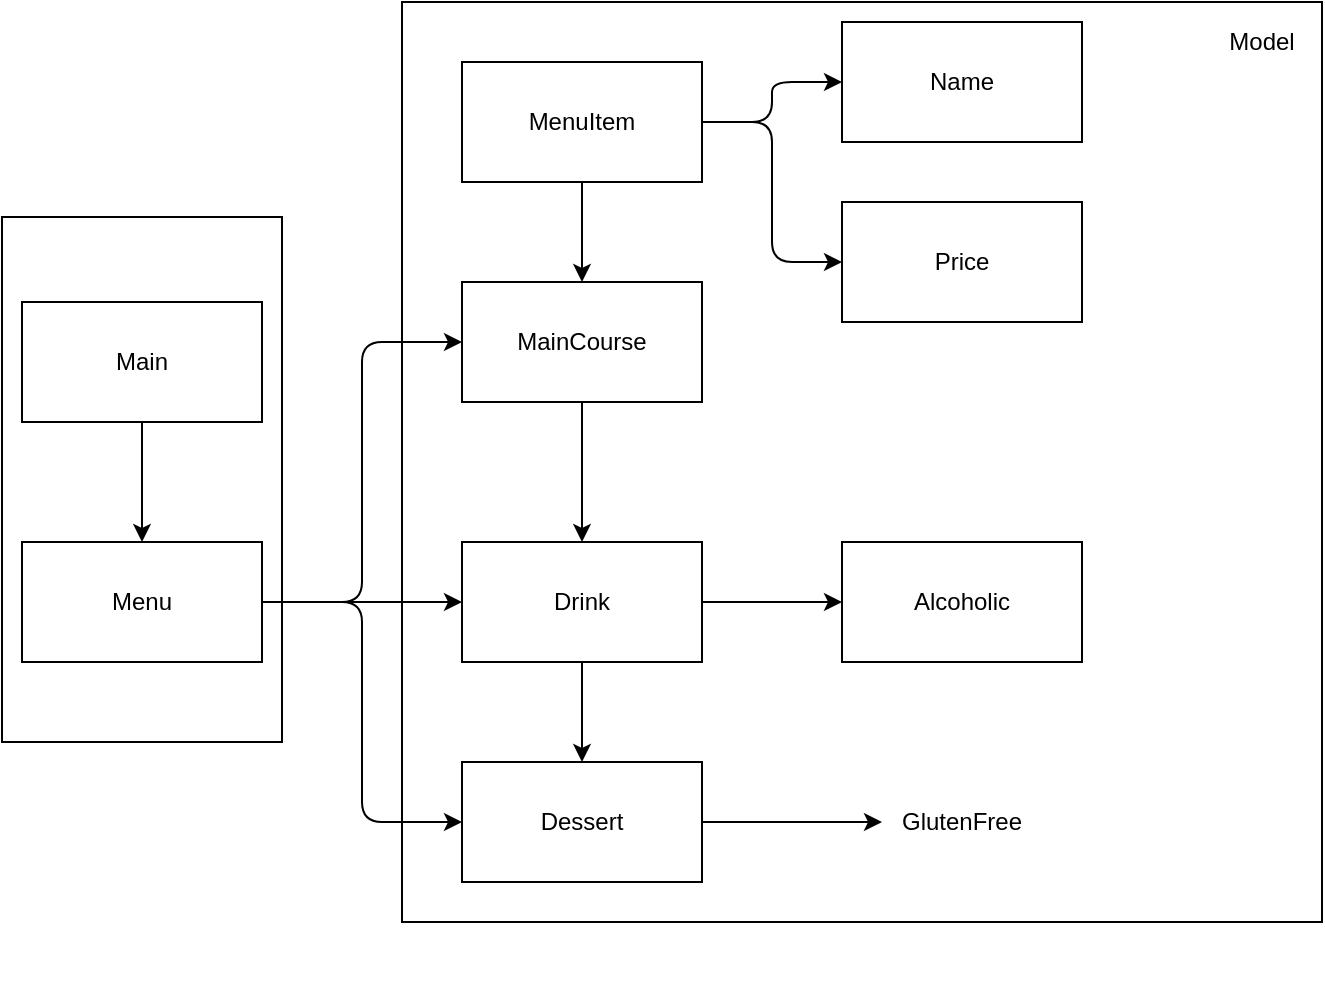 <mxfile version="14.4.3" type="github"><diagram id="-Z8bIJTiFb0p_UI_cMPm" name="Page-1"><mxGraphModel dx="477" dy="450" grid="1" gridSize="10" guides="1" tooltips="1" connect="1" arrows="1" fold="1" page="1" pageScale="1" pageWidth="827" pageHeight="1169" math="0" shadow="0"><root><mxCell id="0"/><mxCell id="1" parent="0"/><mxCell id="WA8TjEvez2WG6Y-DtgeP-4" value="" style="group" parent="1" vertex="1" connectable="0"><mxGeometry x="50" y="150" width="191.25" height="250" as="geometry"/></mxCell><mxCell id="WA8TjEvez2WG6Y-DtgeP-29" value="" style="rounded=0;whiteSpace=wrap;html=1;sketch=0;rotation=90;" parent="WA8TjEvez2WG6Y-DtgeP-4" vertex="1"><mxGeometry x="-71.25" y="18.75" width="262.5" height="140" as="geometry"/></mxCell><mxCell id="WA8TjEvez2WG6Y-DtgeP-3" style="edgeStyle=orthogonalEdgeStyle;curved=0;rounded=1;sketch=0;orthogonalLoop=1;jettySize=auto;html=1;entryX=0.5;entryY=0;entryDx=0;entryDy=0;" parent="WA8TjEvez2WG6Y-DtgeP-4" source="WA8TjEvez2WG6Y-DtgeP-1" target="WA8TjEvez2WG6Y-DtgeP-2" edge="1"><mxGeometry relative="1" as="geometry"/></mxCell><mxCell id="WA8TjEvez2WG6Y-DtgeP-2" value="Menu" style="rounded=0;whiteSpace=wrap;html=1;sketch=0;" parent="WA8TjEvez2WG6Y-DtgeP-4" vertex="1"><mxGeometry y="120" width="120" height="60" as="geometry"/></mxCell><mxCell id="WA8TjEvez2WG6Y-DtgeP-1" value="Main" style="rounded=0;whiteSpace=wrap;html=1;sketch=0;" parent="WA8TjEvez2WG6Y-DtgeP-4" vertex="1"><mxGeometry width="120" height="60" as="geometry"/></mxCell><mxCell id="WA8TjEvez2WG6Y-DtgeP-24" value="" style="group" parent="1" vertex="1" connectable="0"><mxGeometry x="270" y="10" width="430" height="480" as="geometry"/></mxCell><mxCell id="WA8TjEvez2WG6Y-DtgeP-25" value="" style="whiteSpace=wrap;html=1;aspect=fixed;rounded=0;sketch=0;" parent="WA8TjEvez2WG6Y-DtgeP-24" vertex="1"><mxGeometry x="-30" y="-10" width="460" height="460" as="geometry"/></mxCell><mxCell id="WA8TjEvez2WG6Y-DtgeP-32" style="edgeStyle=orthogonalEdgeStyle;curved=0;rounded=1;sketch=0;orthogonalLoop=1;jettySize=auto;html=1;" parent="WA8TjEvez2WG6Y-DtgeP-24" source="WA8TjEvez2WG6Y-DtgeP-5" edge="1"><mxGeometry relative="1" as="geometry"><mxPoint x="210" y="400" as="targetPoint"/></mxGeometry></mxCell><mxCell id="WA8TjEvez2WG6Y-DtgeP-5" value="Dessert" style="rounded=0;whiteSpace=wrap;html=1;sketch=0;" parent="WA8TjEvez2WG6Y-DtgeP-24" vertex="1"><mxGeometry y="370" width="120" height="60" as="geometry"/></mxCell><mxCell id="WA8TjEvez2WG6Y-DtgeP-14" style="edgeStyle=orthogonalEdgeStyle;curved=0;rounded=1;sketch=0;orthogonalLoop=1;jettySize=auto;html=1;" parent="WA8TjEvez2WG6Y-DtgeP-24" source="WA8TjEvez2WG6Y-DtgeP-6" target="WA8TjEvez2WG6Y-DtgeP-5" edge="1"><mxGeometry relative="1" as="geometry"/></mxCell><mxCell id="WA8TjEvez2WG6Y-DtgeP-6" value="Drink" style="rounded=0;whiteSpace=wrap;html=1;sketch=0;" parent="WA8TjEvez2WG6Y-DtgeP-24" vertex="1"><mxGeometry y="260" width="120" height="60" as="geometry"/></mxCell><mxCell id="WA8TjEvez2WG6Y-DtgeP-13" style="edgeStyle=orthogonalEdgeStyle;curved=0;rounded=1;sketch=0;orthogonalLoop=1;jettySize=auto;html=1;entryX=0.5;entryY=0;entryDx=0;entryDy=0;" parent="WA8TjEvez2WG6Y-DtgeP-24" source="WA8TjEvez2WG6Y-DtgeP-7" target="WA8TjEvez2WG6Y-DtgeP-6" edge="1"><mxGeometry relative="1" as="geometry"/></mxCell><mxCell id="WA8TjEvez2WG6Y-DtgeP-7" value="MainCourse" style="rounded=0;whiteSpace=wrap;html=1;sketch=0;" parent="WA8TjEvez2WG6Y-DtgeP-24" vertex="1"><mxGeometry y="130" width="120" height="60" as="geometry"/></mxCell><mxCell id="WA8TjEvez2WG6Y-DtgeP-12" style="edgeStyle=orthogonalEdgeStyle;curved=0;rounded=1;sketch=0;orthogonalLoop=1;jettySize=auto;html=1;entryX=0.5;entryY=0;entryDx=0;entryDy=0;" parent="WA8TjEvez2WG6Y-DtgeP-24" source="WA8TjEvez2WG6Y-DtgeP-8" target="WA8TjEvez2WG6Y-DtgeP-7" edge="1"><mxGeometry relative="1" as="geometry"/></mxCell><mxCell id="WA8TjEvez2WG6Y-DtgeP-8" value="MenuItem" style="rounded=0;whiteSpace=wrap;html=1;sketch=0;" parent="WA8TjEvez2WG6Y-DtgeP-24" vertex="1"><mxGeometry y="20" width="120" height="60" as="geometry"/></mxCell><mxCell id="WA8TjEvez2WG6Y-DtgeP-15" value="Alcoholic" style="rounded=0;whiteSpace=wrap;html=1;sketch=0;" parent="WA8TjEvez2WG6Y-DtgeP-24" vertex="1"><mxGeometry x="190" y="260" width="120" height="60" as="geometry"/></mxCell><mxCell id="WA8TjEvez2WG6Y-DtgeP-18" style="edgeStyle=orthogonalEdgeStyle;curved=0;rounded=1;sketch=0;orthogonalLoop=1;jettySize=auto;html=1;exitX=1;exitY=0.5;exitDx=0;exitDy=0;entryX=0;entryY=0.5;entryDx=0;entryDy=0;" parent="WA8TjEvez2WG6Y-DtgeP-24" source="WA8TjEvez2WG6Y-DtgeP-6" target="WA8TjEvez2WG6Y-DtgeP-15" edge="1"><mxGeometry relative="1" as="geometry"/></mxCell><mxCell id="WA8TjEvez2WG6Y-DtgeP-16" value="Price" style="rounded=0;whiteSpace=wrap;html=1;sketch=0;" parent="WA8TjEvez2WG6Y-DtgeP-24" vertex="1"><mxGeometry x="190" y="90" width="120" height="60" as="geometry"/></mxCell><mxCell id="WA8TjEvez2WG6Y-DtgeP-23" style="edgeStyle=orthogonalEdgeStyle;curved=0;rounded=1;sketch=0;orthogonalLoop=1;jettySize=auto;html=1;entryX=0;entryY=0.5;entryDx=0;entryDy=0;" parent="WA8TjEvez2WG6Y-DtgeP-24" source="WA8TjEvez2WG6Y-DtgeP-8" target="WA8TjEvez2WG6Y-DtgeP-16" edge="1"><mxGeometry relative="1" as="geometry"/></mxCell><mxCell id="WA8TjEvez2WG6Y-DtgeP-17" value="Name" style="rounded=0;whiteSpace=wrap;html=1;sketch=0;" parent="WA8TjEvez2WG6Y-DtgeP-24" vertex="1"><mxGeometry x="190" width="120" height="60" as="geometry"/></mxCell><mxCell id="WA8TjEvez2WG6Y-DtgeP-22" style="edgeStyle=orthogonalEdgeStyle;curved=0;rounded=1;sketch=0;orthogonalLoop=1;jettySize=auto;html=1;entryX=0;entryY=0.5;entryDx=0;entryDy=0;" parent="WA8TjEvez2WG6Y-DtgeP-24" source="WA8TjEvez2WG6Y-DtgeP-8" target="WA8TjEvez2WG6Y-DtgeP-17" edge="1"><mxGeometry relative="1" as="geometry"/></mxCell><mxCell id="WA8TjEvez2WG6Y-DtgeP-26" value="Model" style="text;html=1;strokeColor=none;fillColor=none;align=center;verticalAlign=middle;whiteSpace=wrap;rounded=0;sketch=0;" parent="WA8TjEvez2WG6Y-DtgeP-24" vertex="1"><mxGeometry x="380" width="40" height="20" as="geometry"/></mxCell><mxCell id="WA8TjEvez2WG6Y-DtgeP-31" value="GlutenFree" style="text;html=1;strokeColor=none;fillColor=none;align=center;verticalAlign=middle;whiteSpace=wrap;rounded=0;sketch=0;" parent="WA8TjEvez2WG6Y-DtgeP-24" vertex="1"><mxGeometry x="230" y="390" width="40" height="20" as="geometry"/></mxCell><mxCell id="WA8TjEvez2WG6Y-DtgeP-9" style="edgeStyle=orthogonalEdgeStyle;curved=0;rounded=1;sketch=0;orthogonalLoop=1;jettySize=auto;html=1;entryX=0;entryY=0.5;entryDx=0;entryDy=0;" parent="1" source="WA8TjEvez2WG6Y-DtgeP-2" target="WA8TjEvez2WG6Y-DtgeP-7" edge="1"><mxGeometry relative="1" as="geometry"/></mxCell><mxCell id="WA8TjEvez2WG6Y-DtgeP-10" style="edgeStyle=orthogonalEdgeStyle;curved=0;rounded=1;sketch=0;orthogonalLoop=1;jettySize=auto;html=1;entryX=0;entryY=0.5;entryDx=0;entryDy=0;" parent="1" source="WA8TjEvez2WG6Y-DtgeP-2" target="WA8TjEvez2WG6Y-DtgeP-6" edge="1"><mxGeometry relative="1" as="geometry"/></mxCell><mxCell id="WA8TjEvez2WG6Y-DtgeP-11" style="edgeStyle=orthogonalEdgeStyle;curved=0;rounded=1;sketch=0;orthogonalLoop=1;jettySize=auto;html=1;entryX=0;entryY=0.5;entryDx=0;entryDy=0;" parent="1" source="WA8TjEvez2WG6Y-DtgeP-2" target="WA8TjEvez2WG6Y-DtgeP-5" edge="1"><mxGeometry relative="1" as="geometry"/></mxCell></root></mxGraphModel></diagram></mxfile>